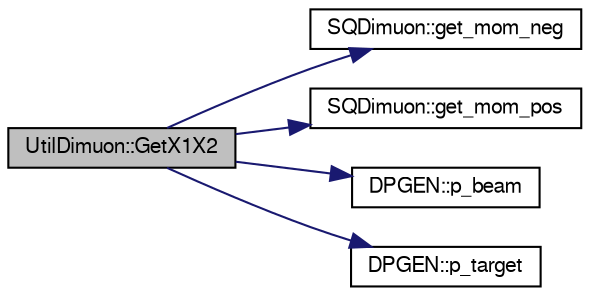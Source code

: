 digraph "UtilDimuon::GetX1X2"
{
  bgcolor="transparent";
  edge [fontname="FreeSans",fontsize="10",labelfontname="FreeSans",labelfontsize="10"];
  node [fontname="FreeSans",fontsize="10",shape=record];
  rankdir="LR";
  Node1 [label="UtilDimuon::GetX1X2",height=0.2,width=0.4,color="black", fillcolor="grey75", style="filled" fontcolor="black"];
  Node1 -> Node2 [color="midnightblue",fontsize="10",style="solid",fontname="FreeSans"];
  Node2 [label="SQDimuon::get_mom_neg",height=0.2,width=0.4,color="black",URL="$d8/dd3/classSQDimuon.html#a15fd2a9fc7752aeee3077b031aa034e5",tooltip="Return the momentum of the negative track at vertex. "];
  Node1 -> Node3 [color="midnightblue",fontsize="10",style="solid",fontname="FreeSans"];
  Node3 [label="SQDimuon::get_mom_pos",height=0.2,width=0.4,color="black",URL="$d8/dd3/classSQDimuon.html#a42ef46c5aa106110118f86f46d0f16f4",tooltip="Return the momentum of the positive track at vertex. "];
  Node1 -> Node4 [color="midnightblue",fontsize="10",style="solid",fontname="FreeSans"];
  Node4 [label="DPGEN::p_beam",height=0.2,width=0.4,color="black",URL="$d2/da1/namespaceDPGEN.html#a21ec5fa2fedf044b3f0f539ed54242a4"];
  Node1 -> Node5 [color="midnightblue",fontsize="10",style="solid",fontname="FreeSans"];
  Node5 [label="DPGEN::p_target",height=0.2,width=0.4,color="black",URL="$d2/da1/namespaceDPGEN.html#add08e2813c32370aafa63ee51324def2"];
}
